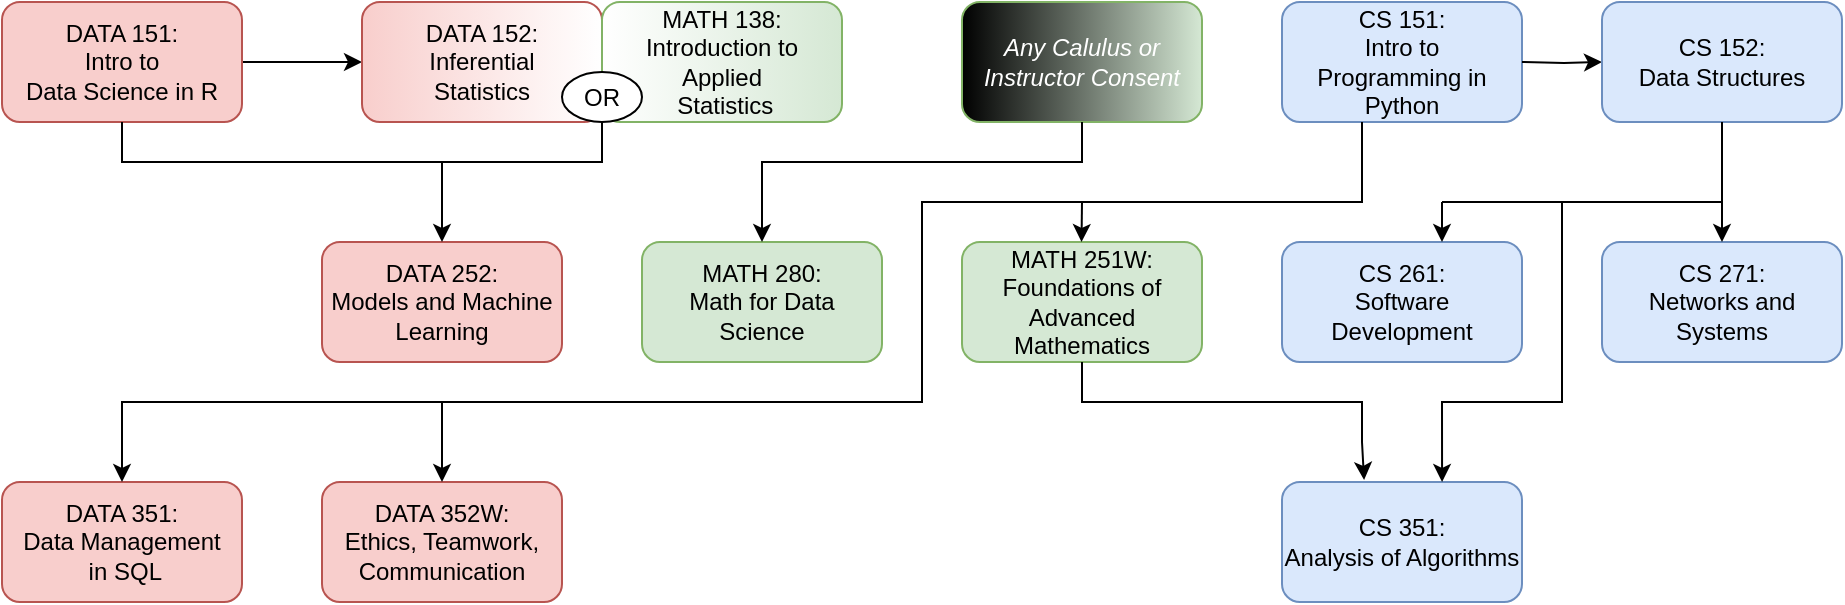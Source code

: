 <mxfile version="20.8.23" type="device"><diagram id="wiFFHrCYgmDQ4PthjNWW" name="Page-1"><mxGraphModel dx="1434" dy="782" grid="1" gridSize="10" guides="1" tooltips="1" connect="1" arrows="1" fold="1" page="1" pageScale="1" pageWidth="850" pageHeight="1100" math="0" shadow="0"><root><mxCell id="0"/><mxCell id="1" parent="0"/><mxCell id="RhiXRd4ueyZkWfcNXfZP-15" value="&lt;div&gt;CS 151: &lt;br&gt;&lt;/div&gt;&lt;div&gt;Intro to &lt;br&gt;&lt;/div&gt;&lt;div&gt;Programming in Python&lt;/div&gt;" style="rounded=1;whiteSpace=wrap;html=1;fillColor=#dae8fc;strokeColor=#6c8ebf;" parent="1" vertex="1"><mxGeometry x="1360" y="240" width="120" height="60" as="geometry"/></mxCell><mxCell id="pW7AGYJT0cEuVeXXNcnA-2" value="" style="edgeStyle=orthogonalEdgeStyle;rounded=0;orthogonalLoop=1;jettySize=auto;html=1;" edge="1" parent="1" source="RhiXRd4ueyZkWfcNXfZP-16" target="RhiXRd4ueyZkWfcNXfZP-17"><mxGeometry relative="1" as="geometry"/></mxCell><mxCell id="RhiXRd4ueyZkWfcNXfZP-16" value="&lt;div&gt;DATA 151:&lt;/div&gt;&lt;div&gt;Intro to &lt;br&gt;&lt;/div&gt;&lt;div&gt;Data Science in R&lt;br&gt;&lt;/div&gt;" style="rounded=1;whiteSpace=wrap;html=1;fillColor=#f8cecc;strokeColor=#b85450;" parent="1" vertex="1"><mxGeometry x="720" y="240" width="120" height="60" as="geometry"/></mxCell><mxCell id="RhiXRd4ueyZkWfcNXfZP-17" value="&lt;div&gt;DATA 152:&lt;/div&gt;&lt;div&gt;Inferential &lt;br&gt;&lt;/div&gt;&lt;div&gt;Statistics&lt;br&gt;&lt;/div&gt;" style="rounded=1;whiteSpace=wrap;html=1;fillColor=#f8cecc;strokeColor=#b85450;gradientColor=#ffffff;gradientDirection=east;" parent="1" vertex="1"><mxGeometry x="900" y="240" width="120" height="60" as="geometry"/></mxCell><mxCell id="RhiXRd4ueyZkWfcNXfZP-18" value="&lt;div&gt;MATH 280:&lt;/div&gt;&lt;div&gt;Math for Data Science&lt;br&gt;&lt;/div&gt;" style="rounded=1;whiteSpace=wrap;html=1;fillColor=#d5e8d4;strokeColor=#82b366;" parent="1" vertex="1"><mxGeometry x="1040" y="360" width="120" height="60" as="geometry"/></mxCell><mxCell id="RhiXRd4ueyZkWfcNXfZP-19" value="&lt;div&gt;DATA 252:&lt;/div&gt;&lt;div&gt;Models and Machine Learning&lt;br&gt;&lt;/div&gt;" style="rounded=1;whiteSpace=wrap;html=1;fillColor=#f8cecc;strokeColor=#b85450;" parent="1" vertex="1"><mxGeometry x="880" y="360" width="120" height="60" as="geometry"/></mxCell><mxCell id="RhiXRd4ueyZkWfcNXfZP-20" value="&lt;div&gt;DATA 351:&lt;/div&gt;&lt;div&gt;Data Management&lt;/div&gt;&lt;div&gt;&amp;nbsp;in SQL&lt;br&gt;&lt;/div&gt;" style="rounded=1;whiteSpace=wrap;html=1;fillColor=#f8cecc;strokeColor=#b85450;" parent="1" vertex="1"><mxGeometry x="720" y="480" width="120" height="60" as="geometry"/></mxCell><mxCell id="RhiXRd4ueyZkWfcNXfZP-21" value="&lt;div&gt;DATA 352W:&lt;/div&gt;&lt;div&gt;Ethics, Teamwork,&lt;/div&gt;&lt;div&gt;Communication&lt;br&gt;&lt;/div&gt;" style="rounded=1;whiteSpace=wrap;html=1;fillColor=#f8cecc;strokeColor=#b85450;" parent="1" vertex="1"><mxGeometry x="880" y="480" width="120" height="60" as="geometry"/></mxCell><mxCell id="RhiXRd4ueyZkWfcNXfZP-23" value="" style="endArrow=classic;html=1;rounded=0;entryX=0.5;entryY=0;entryDx=0;entryDy=0;" parent="1" target="RhiXRd4ueyZkWfcNXfZP-21" edge="1"><mxGeometry width="50" height="50" relative="1" as="geometry"><mxPoint x="1400" y="300" as="sourcePoint"/><mxPoint x="810" y="420" as="targetPoint"/><Array as="points"><mxPoint x="1400" y="320"/><mxPoint x="1400" y="340"/><mxPoint x="1280" y="340"/><mxPoint x="1180" y="340"/><mxPoint x="1180" y="440"/><mxPoint x="940" y="440"/></Array></mxGeometry></mxCell><mxCell id="RhiXRd4ueyZkWfcNXfZP-26" value="&lt;div&gt;MATH 138: Introduction to Applied&lt;/div&gt;&lt;div&gt;&amp;nbsp;Statistics &lt;/div&gt;" style="rounded=1;whiteSpace=wrap;html=1;fillColor=#d5e8d4;strokeColor=#82b366;sketch=0;gradientColor=#ffffff;gradientDirection=west;" parent="1" vertex="1"><mxGeometry x="1020" y="240" width="120" height="60" as="geometry"/></mxCell><mxCell id="RhiXRd4ueyZkWfcNXfZP-27" value="OR" style="ellipse;whiteSpace=wrap;html=1;" parent="1" vertex="1"><mxGeometry x="1000" y="275" width="40" height="25" as="geometry"/></mxCell><mxCell id="RhiXRd4ueyZkWfcNXfZP-29" value="" style="endArrow=classic;html=1;rounded=0;entryX=0.5;entryY=0;entryDx=0;entryDy=0;" parent="1" target="RhiXRd4ueyZkWfcNXfZP-20" edge="1"><mxGeometry width="50" height="50" relative="1" as="geometry"><mxPoint x="940" y="440" as="sourcePoint"/><mxPoint x="1190" y="590" as="targetPoint"/><Array as="points"><mxPoint x="780" y="440"/></Array></mxGeometry></mxCell><mxCell id="RhiXRd4ueyZkWfcNXfZP-30" value="&lt;div&gt;MATH 251W:&lt;/div&gt;&lt;div&gt;Foundations of Advanced Mathematics&lt;br&gt;&lt;/div&gt;" style="rounded=1;whiteSpace=wrap;html=1;fillColor=#d5e8d4;strokeColor=#82b366;" parent="1" vertex="1"><mxGeometry x="1200" y="360" width="120" height="60" as="geometry"/></mxCell><mxCell id="RhiXRd4ueyZkWfcNXfZP-41" value="" style="edgeStyle=orthogonalEdgeStyle;rounded=0;orthogonalLoop=1;jettySize=auto;html=1;" parent="1" target="RhiXRd4ueyZkWfcNXfZP-42" edge="1"><mxGeometry relative="1" as="geometry"><mxPoint x="1480" y="270" as="sourcePoint"/></mxGeometry></mxCell><mxCell id="RhiXRd4ueyZkWfcNXfZP-42" value="&lt;div&gt;CS 152:&lt;/div&gt;&lt;div&gt;Data Structures&lt;br&gt;&lt;/div&gt;" style="rounded=1;whiteSpace=wrap;html=1;fillColor=#dae8fc;strokeColor=#6c8ebf;" parent="1" vertex="1"><mxGeometry x="1520" y="240" width="120" height="60" as="geometry"/></mxCell><mxCell id="RhiXRd4ueyZkWfcNXfZP-43" value="&lt;div&gt;CS 261:&lt;/div&gt;&lt;div&gt;Software Development&lt;br&gt;&lt;/div&gt;" style="rounded=1;whiteSpace=wrap;html=1;fillColor=#dae8fc;strokeColor=#6c8ebf;" parent="1" vertex="1"><mxGeometry x="1360" y="360" width="120" height="60" as="geometry"/></mxCell><mxCell id="RhiXRd4ueyZkWfcNXfZP-44" value="&lt;div&gt;CS 271:&lt;/div&gt;&lt;div&gt;Networks and Systems&lt;br&gt;&lt;/div&gt;" style="rounded=1;whiteSpace=wrap;html=1;fillColor=#dae8fc;strokeColor=#6c8ebf;" parent="1" vertex="1"><mxGeometry x="1520" y="360" width="120" height="60" as="geometry"/></mxCell><mxCell id="RhiXRd4ueyZkWfcNXfZP-45" value="&lt;div&gt;CS 351:&lt;/div&gt;&lt;div&gt;Analysis of Algorithms&lt;br&gt;&lt;/div&gt;" style="rounded=1;whiteSpace=wrap;html=1;fillColor=#dae8fc;strokeColor=#6c8ebf;" parent="1" vertex="1"><mxGeometry x="1360" y="480" width="120" height="60" as="geometry"/></mxCell><mxCell id="RhiXRd4ueyZkWfcNXfZP-46" value="" style="endArrow=classic;html=1;rounded=0;exitX=0.5;exitY=1;exitDx=0;exitDy=0;entryX=0.5;entryY=0;entryDx=0;entryDy=0;" parent="1" source="RhiXRd4ueyZkWfcNXfZP-42" target="RhiXRd4ueyZkWfcNXfZP-44" edge="1"><mxGeometry width="50" height="50" relative="1" as="geometry"><mxPoint x="1720" y="470" as="sourcePoint"/><mxPoint x="1770" y="420" as="targetPoint"/></mxGeometry></mxCell><mxCell id="RhiXRd4ueyZkWfcNXfZP-48" value="" style="endArrow=classic;html=1;rounded=0;entryX=0.667;entryY=0;entryDx=0;entryDy=0;entryPerimeter=0;" parent="1" target="RhiXRd4ueyZkWfcNXfZP-45" edge="1"><mxGeometry width="50" height="50" relative="1" as="geometry"><mxPoint x="1500" y="340" as="sourcePoint"/><mxPoint x="1660" y="420" as="targetPoint"/><Array as="points"><mxPoint x="1500" y="440"/><mxPoint x="1440" y="440"/></Array></mxGeometry></mxCell><mxCell id="RhiXRd4ueyZkWfcNXfZP-49" value="" style="endArrow=classic;html=1;rounded=0;exitX=0.5;exitY=1;exitDx=0;exitDy=0;entryX=0.342;entryY=-0.017;entryDx=0;entryDy=0;entryPerimeter=0;" parent="1" target="RhiXRd4ueyZkWfcNXfZP-45" edge="1"><mxGeometry width="50" height="50" relative="1" as="geometry"><mxPoint x="1260" y="420" as="sourcePoint"/><mxPoint x="1390" y="480" as="targetPoint"/><Array as="points"><mxPoint x="1260" y="440"/><mxPoint x="1400" y="440"/><mxPoint x="1400" y="460"/></Array></mxGeometry></mxCell><mxCell id="RhiXRd4ueyZkWfcNXfZP-50" value="" style="endArrow=classic;html=1;rounded=0;" parent="1" edge="1"><mxGeometry width="50" height="50" relative="1" as="geometry"><mxPoint x="1260" y="340" as="sourcePoint"/><mxPoint x="1259.76" y="360" as="targetPoint"/></mxGeometry></mxCell><mxCell id="RhiXRd4ueyZkWfcNXfZP-52" value="" style="endArrow=none;html=1;rounded=0;" parent="1" edge="1"><mxGeometry width="50" height="50" relative="1" as="geometry"><mxPoint x="1440" y="340" as="sourcePoint"/><mxPoint x="1580" y="340" as="targetPoint"/></mxGeometry></mxCell><mxCell id="RhiXRd4ueyZkWfcNXfZP-55" value="" style="endArrow=classic;html=1;rounded=0;entryX=0.5;entryY=0;entryDx=0;entryDy=0;exitX=0.5;exitY=1;exitDx=0;exitDy=0;" parent="1" source="RhiXRd4ueyZkWfcNXfZP-27" edge="1"><mxGeometry width="50" height="50" relative="1" as="geometry"><mxPoint x="1020" y="300" as="sourcePoint"/><mxPoint x="940" y="360" as="targetPoint"/><Array as="points"><mxPoint x="1020" y="320"/><mxPoint x="940" y="320"/></Array></mxGeometry></mxCell><mxCell id="RhiXRd4ueyZkWfcNXfZP-62" value="" style="endArrow=classic;html=1;rounded=0;" parent="1" edge="1"><mxGeometry width="50" height="50" relative="1" as="geometry"><mxPoint x="1440" y="340" as="sourcePoint"/><mxPoint x="1440" y="360" as="targetPoint"/></mxGeometry></mxCell><mxCell id="pW7AGYJT0cEuVeXXNcnA-1" value="" style="endArrow=none;html=1;rounded=0;entryX=0.5;entryY=1;entryDx=0;entryDy=0;" edge="1" parent="1" target="RhiXRd4ueyZkWfcNXfZP-16"><mxGeometry width="50" height="50" relative="1" as="geometry"><mxPoint x="940" y="320" as="sourcePoint"/><mxPoint x="1200" y="370" as="targetPoint"/><Array as="points"><mxPoint x="780" y="320"/></Array></mxGeometry></mxCell><mxCell id="pW7AGYJT0cEuVeXXNcnA-3" value="&lt;i&gt;&lt;font color=&quot;#FFFFFF&quot;&gt;Any Calulus or Instructor Consent&lt;/font&gt;&lt;/i&gt;" style="rounded=1;whiteSpace=wrap;html=1;fillColor=#d5e8d4;strokeColor=#82b366;sketch=0;gradientColor=#000000;gradientDirection=west;" vertex="1" parent="1"><mxGeometry x="1200" y="240" width="120" height="60" as="geometry"/></mxCell><mxCell id="pW7AGYJT0cEuVeXXNcnA-5" value="" style="endArrow=classic;html=1;rounded=0;exitX=0.5;exitY=1;exitDx=0;exitDy=0;entryX=0.5;entryY=0;entryDx=0;entryDy=0;" edge="1" parent="1" source="pW7AGYJT0cEuVeXXNcnA-3" target="RhiXRd4ueyZkWfcNXfZP-18"><mxGeometry width="50" height="50" relative="1" as="geometry"><mxPoint x="1150" y="420" as="sourcePoint"/><mxPoint x="1200" y="370" as="targetPoint"/><Array as="points"><mxPoint x="1260" y="320"/><mxPoint x="1100" y="320"/></Array></mxGeometry></mxCell></root></mxGraphModel></diagram></mxfile>